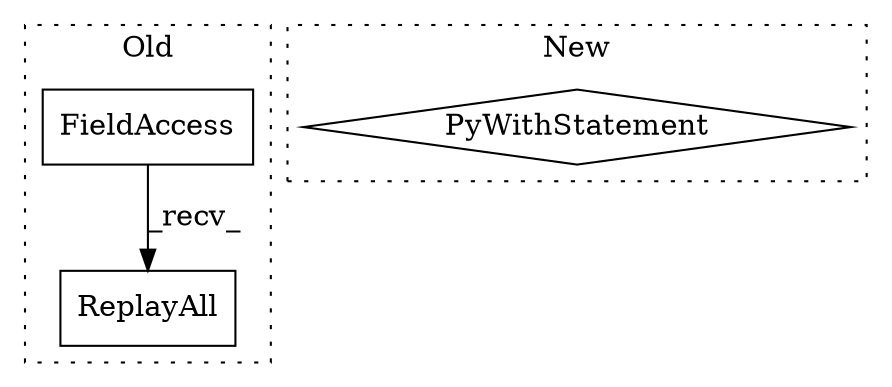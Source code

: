 digraph G {
subgraph cluster0 {
1 [label="ReplayAll" a="32" s="4907" l="11" shape="box"];
3 [label="FieldAccess" a="22" s="4898" l="8" shape="box"];
label = "Old";
style="dotted";
}
subgraph cluster1 {
2 [label="PyWithStatement" a="104" s="5529,5573" l="10,2" shape="diamond"];
label = "New";
style="dotted";
}
3 -> 1 [label="_recv_"];
}